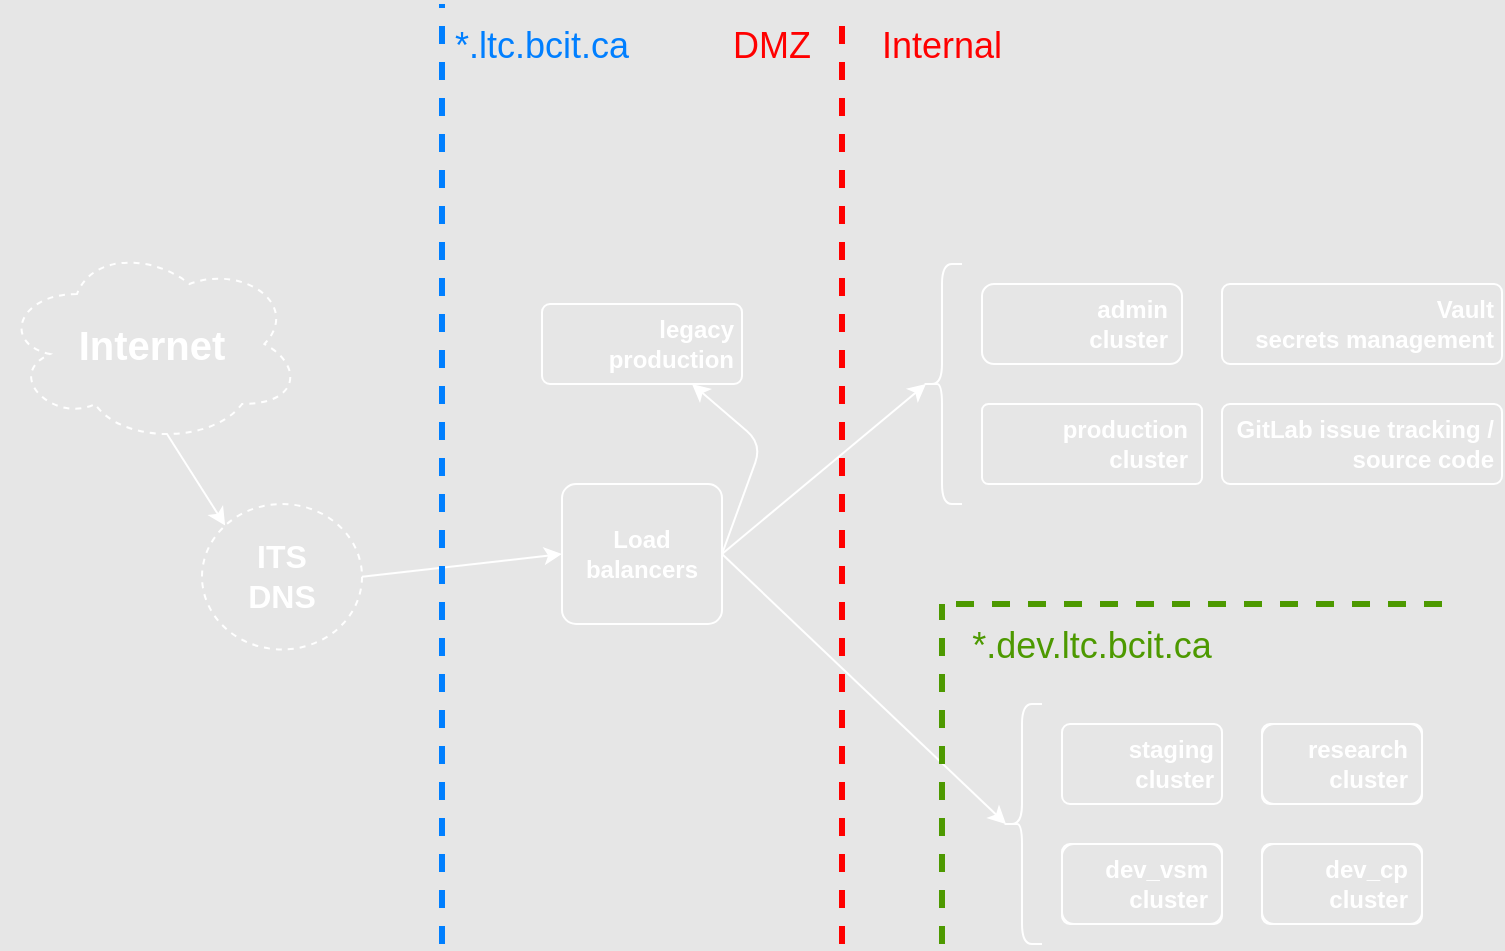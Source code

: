 <mxfile version="16.4.0" type="device"><diagram id="jypZsJmhGCqAaLn2Il6_" name="Page-1"><mxGraphModel dx="1735" dy="663" grid="1" gridSize="10" guides="1" tooltips="1" connect="1" arrows="1" fold="1" page="1" pageScale="1" pageWidth="850" pageHeight="1100" background="#E6E6E6" math="0" shadow="0"><root><mxCell id="0"/><mxCell id="1" parent="0"/><mxCell id="ssO4QC-9UpLF29hUccAE-26" value="&lt;span&gt;production&lt;br&gt;cluster&lt;/span&gt;" style="shape=ext;margin=3;double=0;whiteSpace=wrap;html=1;align=right;fillColor=none;rounded=1;spacingRight=5;arcSize=8;fontStyle=1;fontColor=#FFFFFF;strokeColor=#FFFFFF;" parent="1" vertex="1"><mxGeometry x="150" y="580" width="110" height="40" as="geometry"/></mxCell><mxCell id="ssO4QC-9UpLF29hUccAE-64" style="rounded=0;orthogonalLoop=1;jettySize=auto;html=1;exitX=0.55;exitY=0.95;exitDx=0;exitDy=0;exitPerimeter=0;entryX=0;entryY=0;entryDx=0;entryDy=0;fontStyle=1;fontColor=#FFFFFF;strokeColor=#FFFFFF;" parent="1" source="ssO4QC-9UpLF29hUccAE-2" target="ssO4QC-9UpLF29hUccAE-63" edge="1"><mxGeometry relative="1" as="geometry"><mxPoint x="-1151.25" y="635.5" as="targetPoint"/><mxPoint x="-757.25" y="660" as="sourcePoint"/></mxGeometry></mxCell><mxCell id="ssO4QC-9UpLF29hUccAE-2" value="&lt;span&gt;&lt;font style=&quot;font-size: 20px&quot;&gt;Internet&lt;/font&gt;&lt;/span&gt;" style="ellipse;shape=cloud;whiteSpace=wrap;html=1;align=center;dashed=1;fillColor=none;fontStyle=1;fontColor=#FFFFFF;strokeColor=#FFFFFF;" parent="1" vertex="1"><mxGeometry x="-340" y="500" width="150" height="100" as="geometry"/></mxCell><mxCell id="ssO4QC-9UpLF29hUccAE-77" style="edgeStyle=none;orthogonalLoop=1;jettySize=auto;html=1;entryX=0.1;entryY=0.5;entryDx=0;entryDy=0;fontStyle=1;entryPerimeter=0;exitX=1;exitY=0.5;exitDx=0;exitDy=0;fontColor=#FFFFFF;strokeColor=#FFFFFF;" parent="1" source="ssO4QC-9UpLF29hUccAE-3" target="bWrrpr82aBF8jxPc96gs-9" edge="1"><mxGeometry relative="1" as="geometry"><mxPoint x="-249.5" y="324.0" as="targetPoint"/><mxPoint x="50" y="610" as="sourcePoint"/></mxGeometry></mxCell><mxCell id="ssO4QC-9UpLF29hUccAE-3" value="Load balancers" style="rounded=1;arcSize=10;whiteSpace=wrap;html=1;align=center;fillColor=none;fontStyle=1;spacing=2;fontColor=#FFFFFF;strokeColor=#FFFFFF;" parent="1" vertex="1"><mxGeometry x="-60" y="620" width="80" height="70" as="geometry"/></mxCell><mxCell id="ssO4QC-9UpLF29hUccAE-83" style="edgeStyle=none;orthogonalLoop=1;jettySize=auto;html=1;exitX=1;exitY=0.5;exitDx=0;exitDy=0;entryX=0.1;entryY=0.5;entryDx=0;entryDy=0;fontStyle=1;entryPerimeter=0;fontColor=#FFFFFF;strokeColor=#FFFFFF;" parent="1" source="ssO4QC-9UpLF29hUccAE-3" target="bWrrpr82aBF8jxPc96gs-10" edge="1"><mxGeometry relative="1" as="geometry"><mxPoint x="43.5" y="815" as="sourcePoint"/></mxGeometry></mxCell><mxCell id="ssO4QC-9UpLF29hUccAE-30" value="GitLab issue tracking / source code" style="rounded=1;arcSize=10;whiteSpace=wrap;html=1;align=right;fillColor=none;fontStyle=1;spacingRight=2;fontColor=#FFFFFF;strokeColor=#FFFFFF;" parent="1" vertex="1"><mxGeometry x="270" y="580" width="140" height="40" as="geometry"/></mxCell><mxCell id="ssO4QC-9UpLF29hUccAE-31" value="Vault&lt;br&gt;secrets management" style="rounded=1;arcSize=10;whiteSpace=wrap;html=1;align=right;fontStyle=1;fillColor=none;spacingRight=2;fontColor=#FFFFFF;strokeColor=#FFFFFF;" parent="1" vertex="1"><mxGeometry x="270" y="520" width="140" height="40" as="geometry"/></mxCell><mxCell id="ssO4QC-9UpLF29hUccAE-69" style="edgeStyle=none;orthogonalLoop=1;jettySize=auto;html=1;entryX=0;entryY=0.5;entryDx=0;entryDy=0;exitX=1;exitY=0.5;exitDx=0;exitDy=0;strokeWidth=1;strokeColor=#FFFFFF;fontStyle=1;fontColor=#FFFFFF;" parent="1" source="ssO4QC-9UpLF29hUccAE-63" target="ssO4QC-9UpLF29hUccAE-3" edge="1"><mxGeometry relative="1" as="geometry"><mxPoint x="-821.25" y="779.13" as="sourcePoint"/><mxPoint x="-220" y="858.63" as="targetPoint"/></mxGeometry></mxCell><mxCell id="ssO4QC-9UpLF29hUccAE-63" value="&lt;span style=&quot;font-size: 16px&quot;&gt;ITS&lt;br&gt;DNS&lt;/span&gt;" style="ellipse;whiteSpace=wrap;html=1;align=center;dashed=1;rounded=1;fillColor=none;fontStyle=1;fontColor=#FFFFFF;strokeColor=#FFFFFF;" parent="1" vertex="1"><mxGeometry x="-240" y="630" width="80" height="72.73" as="geometry"/></mxCell><mxCell id="LwrFlGE9gnEI0ruCcwtA-46" value="&lt;font color=&quot;#ff0000&quot; style=&quot;font-size: 18px&quot;&gt;DMZ&lt;/font&gt;" style="text;html=1;strokeColor=none;fillColor=none;align=center;verticalAlign=middle;whiteSpace=wrap;rounded=0;dashed=1;fontSize=20;labelPosition=center;verticalLabelPosition=middle;fontStyle=0" parent="1" vertex="1"><mxGeometry x="10" y="380" width="70" height="40" as="geometry"/></mxCell><mxCell id="LwrFlGE9gnEI0ruCcwtA-48" value="&lt;font color=&quot;#ff0000&quot; style=&quot;font-size: 18px&quot;&gt;Internal&lt;/font&gt;" style="text;html=1;strokeColor=none;fillColor=none;align=center;verticalAlign=middle;whiteSpace=wrap;rounded=0;dashed=1;fontSize=20;fontStyle=0" parent="1" vertex="1"><mxGeometry x="80" y="380" width="100" height="40" as="geometry"/></mxCell><mxCell id="LwrFlGE9gnEI0ruCcwtA-50" value="" style="endArrow=none;dashed=1;html=1;strokeWidth=3;rounded=1;fontSize=26;fontColor=#FF0000;strokeColor=#FF0000;fontStyle=1;" parent="1" edge="1"><mxGeometry width="50" height="50" relative="1" as="geometry"><mxPoint x="80" y="850" as="sourcePoint"/><mxPoint x="80" y="390" as="targetPoint"/></mxGeometry></mxCell><mxCell id="Tzz_31jwssUB7U0g3Mxd-10" value="" style="group;fontStyle=1;align=right;verticalAlign=middle;strokeColor=#FFFFFF;rounded=1;arcSize=10;spacingRight=2;fontColor=#FFFFFF;" parent="1" vertex="1" connectable="0"><mxGeometry x="290" y="740" width="80" height="40" as="geometry"/></mxCell><mxCell id="ssO4QC-9UpLF29hUccAE-41" value="&lt;blockquote style=&quot;margin: 0 0 0 40px ; border: none ; padding: 0px&quot;&gt;&lt;/blockquote&gt;&lt;blockquote style=&quot;margin: 0 0 0 40px ; border: none ; padding: 0px&quot;&gt;&lt;/blockquote&gt;&lt;span&gt;research&lt;/span&gt;&lt;br&gt;&lt;span&gt;cluster&lt;/span&gt;" style="shape=ext;margin=3;double=0;whiteSpace=wrap;html=1;align=right;fillColor=none;rounded=1;perimeterSpacing=0;labelPadding=0;perimeter=rectanglePerimeter;spacingRight=5;fontStyle=1;strokeColor=#FFFFFF;fontColor=#FFFFFF;" parent="Tzz_31jwssUB7U0g3Mxd-10" vertex="1"><mxGeometry width="80" height="40" as="geometry"/></mxCell><mxCell id="Tzz_31jwssUB7U0g3Mxd-11" value="" style="group;fontStyle=1;align=right;verticalAlign=middle;strokeColor=#FFFFFF;rounded=1;arcSize=10;spacingRight=2;fontColor=#FFFFFF;" parent="1" vertex="1" connectable="0"><mxGeometry x="290" y="800" width="80" height="40" as="geometry"/></mxCell><mxCell id="ssO4QC-9UpLF29hUccAE-29" value="&lt;span&gt;dev_cp&lt;br&gt;cluster&lt;/span&gt;" style="shape=ext;margin=3;double=0;whiteSpace=wrap;html=1;align=right;fillColor=none;rounded=1;spacingRight=5;fontStyle=1;strokeColor=#FFFFFF;fontColor=#FFFFFF;" parent="Tzz_31jwssUB7U0g3Mxd-11" vertex="1"><mxGeometry width="80.0" height="40" as="geometry"/></mxCell><mxCell id="Tzz_31jwssUB7U0g3Mxd-12" value="" style="group;fontStyle=1;align=right;verticalAlign=middle;strokeColor=#FFFFFF;rounded=1;arcSize=10;spacingRight=2;fontColor=#FFFFFF;" parent="1" vertex="1" connectable="0"><mxGeometry x="190" y="800" width="80" height="40" as="geometry"/></mxCell><mxCell id="ssO4QC-9UpLF29hUccAE-28" value="&lt;span&gt;dev_vsm&lt;br&gt;cluster&lt;/span&gt;" style="shape=ext;margin=3;double=0;whiteSpace=wrap;html=1;align=right;fillColor=none;rounded=1;spacingRight=5;fontStyle=1;fontColor=#FFFFFF;strokeColor=#FFFFFF;" parent="Tzz_31jwssUB7U0g3Mxd-12" vertex="1"><mxGeometry width="80" height="40" as="geometry"/></mxCell><mxCell id="ssO4QC-9UpLF29hUccAE-27" value="&lt;span&gt;staging&lt;br&gt;cluster&lt;/span&gt;" style="shape=ext;margin=3;double=0;whiteSpace=wrap;html=1;align=right;fillColor=none;rounded=1;strokeColor=#FFFFFF;strokeWidth=1;spacingRight=2;arcSize=10;container=0;fontStyle=1;fontColor=#FFFFFF;" parent="1" vertex="1"><mxGeometry x="190" y="740" width="80" height="40" as="geometry"/></mxCell><mxCell id="bWrrpr82aBF8jxPc96gs-2" value="" style="endArrow=none;dashed=1;html=1;strokeWidth=3;rounded=1;fontSize=26;fontColor=#FF0000;strokeColor=#4D9900;fontStyle=1" parent="1" edge="1"><mxGeometry width="50" height="50" relative="1" as="geometry"><mxPoint x="130" y="850" as="sourcePoint"/><mxPoint x="130" y="680" as="targetPoint"/></mxGeometry></mxCell><mxCell id="bWrrpr82aBF8jxPc96gs-3" value="&lt;font style=&quot;font-size: 18px&quot; color=&quot;#4d9900&quot;&gt;*.dev.ltc.bcit.ca&lt;/font&gt;" style="text;html=1;strokeColor=none;fillColor=none;align=center;verticalAlign=middle;whiteSpace=wrap;rounded=0;dashed=1;fontSize=20;" parent="1" vertex="1"><mxGeometry x="140" y="680" width="130" height="40" as="geometry"/></mxCell><mxCell id="bWrrpr82aBF8jxPc96gs-4" value="" style="endArrow=none;dashed=1;html=1;strokeWidth=3;rounded=1;fontSize=26;fontColor=#FF0000;strokeColor=#4D9900;fontStyle=1" parent="1" edge="1"><mxGeometry width="50" height="50" relative="1" as="geometry"><mxPoint x="380" y="680" as="sourcePoint"/><mxPoint x="130" y="680" as="targetPoint"/></mxGeometry></mxCell><mxCell id="bWrrpr82aBF8jxPc96gs-8" value="&lt;font style=&quot;font-size: 18px&quot; color=&quot;#007fff&quot;&gt;*.ltc.bcit.ca&lt;/font&gt;" style="text;html=1;strokeColor=none;fillColor=none;align=center;verticalAlign=middle;whiteSpace=wrap;rounded=0;dashed=1;fontSize=20;" parent="1" vertex="1"><mxGeometry x="-120" y="380" width="100" height="40" as="geometry"/></mxCell><mxCell id="bWrrpr82aBF8jxPc96gs-9" value="" style="shape=curlyBracket;whiteSpace=wrap;html=1;rounded=1;fontSize=18;fillColor=none;spacing=2;spacingLeft=0;spacingTop=0;fontColor=#FFFFFF;strokeColor=#FFFFFF;" parent="1" vertex="1"><mxGeometry x="120" y="510" width="20" height="120" as="geometry"/></mxCell><mxCell id="bWrrpr82aBF8jxPc96gs-10" value="" style="shape=curlyBracket;whiteSpace=wrap;html=1;rounded=1;fontSize=18;fillColor=none;strokeColor=#FFFFFF;" parent="1" vertex="1"><mxGeometry x="160" y="730" width="20" height="120" as="geometry"/></mxCell><mxCell id="bWrrpr82aBF8jxPc96gs-11" value="" style="endArrow=none;dashed=1;html=1;strokeWidth=3;rounded=1;fontSize=26;fontColor=#FF0000;strokeColor=#007FFF;fontStyle=1" parent="1" edge="1"><mxGeometry width="50" height="50" relative="1" as="geometry"><mxPoint x="-120" y="850" as="sourcePoint"/><mxPoint x="-120" y="380" as="targetPoint"/></mxGeometry></mxCell><mxCell id="ssO4QC-9UpLF29hUccAE-62" value="legacy production" style="rounded=1;arcSize=10;whiteSpace=wrap;html=1;align=right;fillColor=none;fontStyle=1;spacingRight=2;fontColor=#FFFFFF;strokeColor=#FFFFFF;" parent="1" vertex="1"><mxGeometry x="-70" y="530" width="100" height="40" as="geometry"/></mxCell><mxCell id="ssO4QC-9UpLF29hUccAE-33" value="&lt;span&gt;admin&lt;br&gt;cluster&lt;/span&gt;" style="shape=ext;margin=3;double=0;whiteSpace=wrap;html=1;align=right;fillColor=none;rounded=1;spacingRight=5;fontStyle=1;fontColor=#FFFFFF;strokeColor=#FFFFFF;" parent="1" vertex="1"><mxGeometry x="150" y="520" width="100" height="40" as="geometry"/></mxCell><mxCell id="4sDkHqov4FNcw1viW-mU-2" style="edgeStyle=none;orthogonalLoop=1;jettySize=auto;html=1;entryX=0.75;entryY=1;entryDx=0;entryDy=0;fontStyle=1;exitX=1;exitY=0.5;exitDx=0;exitDy=0;fontColor=#FFFFFF;strokeColor=#FFFFFF;" parent="1" source="ssO4QC-9UpLF29hUccAE-3" target="ssO4QC-9UpLF29hUccAE-62" edge="1"><mxGeometry relative="1" as="geometry"><mxPoint x="20" y="610" as="sourcePoint"/><mxPoint x="45" y="500" as="targetPoint"/><Array as="points"><mxPoint x="40" y="600"/></Array></mxGeometry></mxCell></root></mxGraphModel></diagram></mxfile>